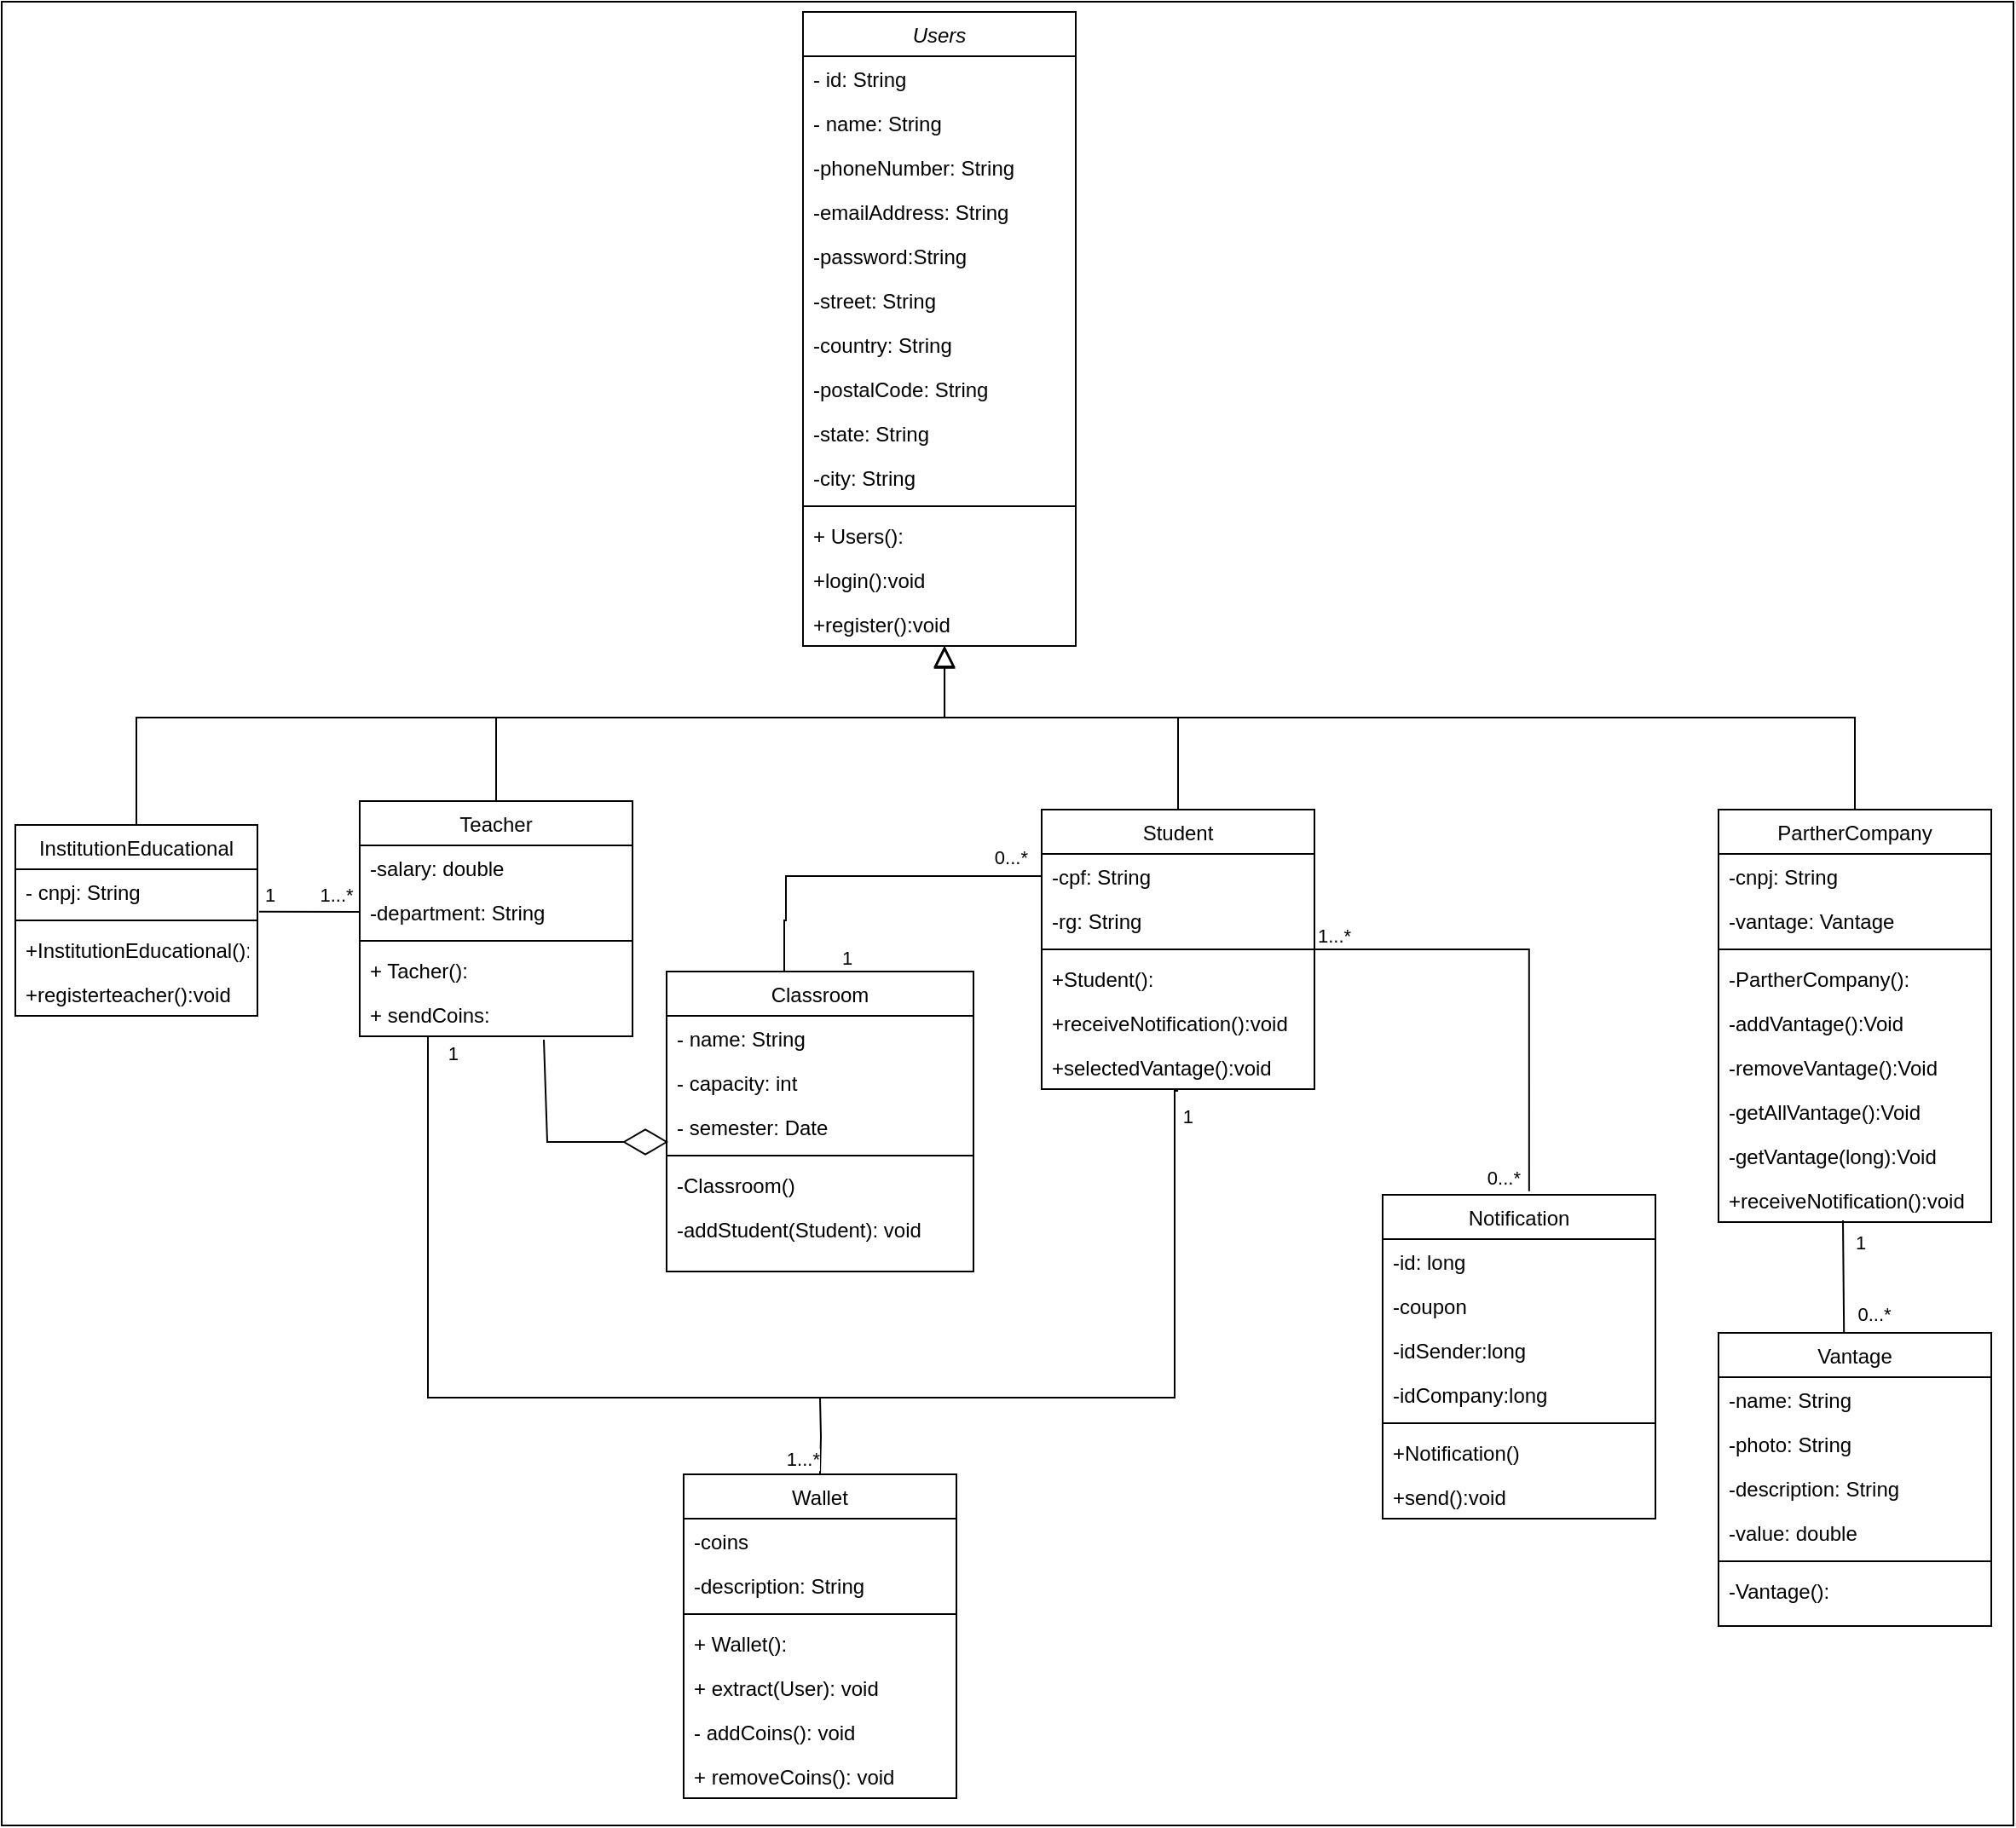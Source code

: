 <mxfile version="24.7.17">
  <diagram id="C5RBs43oDa-KdzZeNtuy" name="Page-1">
    <mxGraphModel dx="2257" dy="1128" grid="1" gridSize="10" guides="1" tooltips="1" connect="1" arrows="1" fold="1" page="1" pageScale="1" pageWidth="827" pageHeight="1169" math="0" shadow="0">
      <root>
        <mxCell id="WIyWlLk6GJQsqaUBKTNV-0" />
        <mxCell id="WIyWlLk6GJQsqaUBKTNV-1" parent="WIyWlLk6GJQsqaUBKTNV-0" />
        <mxCell id="LNQPvhRISsv5ylJsNbsg-55" value="" style="rounded=0;whiteSpace=wrap;html=1;" vertex="1" parent="WIyWlLk6GJQsqaUBKTNV-1">
          <mxGeometry width="1180" height="1070" as="geometry" />
        </mxCell>
        <mxCell id="zkfFHV4jXpPFQw0GAbJ--0" value="Users" style="swimlane;fontStyle=2;align=center;verticalAlign=top;childLayout=stackLayout;horizontal=1;startSize=26;horizontalStack=0;resizeParent=1;resizeLast=0;collapsible=1;marginBottom=0;rounded=0;shadow=0;strokeWidth=1;" parent="WIyWlLk6GJQsqaUBKTNV-1" vertex="1">
          <mxGeometry x="470" y="6" width="160" height="372" as="geometry">
            <mxRectangle x="230" y="140" width="160" height="26" as="alternateBounds" />
          </mxGeometry>
        </mxCell>
        <mxCell id="xPbT64rAtNJNv778j06v-25" value="- id: String" style="text;align=left;verticalAlign=top;spacingLeft=4;spacingRight=4;overflow=hidden;rotatable=0;points=[[0,0.5],[1,0.5]];portConstraint=eastwest;" parent="zkfFHV4jXpPFQw0GAbJ--0" vertex="1">
          <mxGeometry y="26" width="160" height="26" as="geometry" />
        </mxCell>
        <mxCell id="zkfFHV4jXpPFQw0GAbJ--1" value="- name: String" style="text;align=left;verticalAlign=top;spacingLeft=4;spacingRight=4;overflow=hidden;rotatable=0;points=[[0,0.5],[1,0.5]];portConstraint=eastwest;" parent="zkfFHV4jXpPFQw0GAbJ--0" vertex="1">
          <mxGeometry y="52" width="160" height="26" as="geometry" />
        </mxCell>
        <mxCell id="zkfFHV4jXpPFQw0GAbJ--2" value="-phoneNumber: String" style="text;align=left;verticalAlign=top;spacingLeft=4;spacingRight=4;overflow=hidden;rotatable=0;points=[[0,0.5],[1,0.5]];portConstraint=eastwest;rounded=0;shadow=0;html=0;" parent="zkfFHV4jXpPFQw0GAbJ--0" vertex="1">
          <mxGeometry y="78" width="160" height="26" as="geometry" />
        </mxCell>
        <mxCell id="zkfFHV4jXpPFQw0GAbJ--3" value="-emailAddress: String" style="text;align=left;verticalAlign=top;spacingLeft=4;spacingRight=4;overflow=hidden;rotatable=0;points=[[0,0.5],[1,0.5]];portConstraint=eastwest;rounded=0;shadow=0;html=0;" parent="zkfFHV4jXpPFQw0GAbJ--0" vertex="1">
          <mxGeometry y="104" width="160" height="26" as="geometry" />
        </mxCell>
        <mxCell id="xPbT64rAtNJNv778j06v-39" value="-password:String" style="text;align=left;verticalAlign=top;spacingLeft=4;spacingRight=4;overflow=hidden;rotatable=0;points=[[0,0.5],[1,0.5]];portConstraint=eastwest;rounded=0;shadow=0;html=0;" parent="zkfFHV4jXpPFQw0GAbJ--0" vertex="1">
          <mxGeometry y="130" width="160" height="26" as="geometry" />
        </mxCell>
        <mxCell id="LNQPvhRISsv5ylJsNbsg-8" value="-street: String" style="text;align=left;verticalAlign=top;spacingLeft=4;spacingRight=4;overflow=hidden;rotatable=0;points=[[0,0.5],[1,0.5]];portConstraint=eastwest;" vertex="1" parent="zkfFHV4jXpPFQw0GAbJ--0">
          <mxGeometry y="156" width="160" height="26" as="geometry" />
        </mxCell>
        <mxCell id="LNQPvhRISsv5ylJsNbsg-12" value="-country: String" style="text;align=left;verticalAlign=top;spacingLeft=4;spacingRight=4;overflow=hidden;rotatable=0;points=[[0,0.5],[1,0.5]];portConstraint=eastwest;rounded=0;shadow=0;html=0;" vertex="1" parent="zkfFHV4jXpPFQw0GAbJ--0">
          <mxGeometry y="182" width="160" height="26" as="geometry" />
        </mxCell>
        <mxCell id="LNQPvhRISsv5ylJsNbsg-11" value="-postalCode: String" style="text;align=left;verticalAlign=top;spacingLeft=4;spacingRight=4;overflow=hidden;rotatable=0;points=[[0,0.5],[1,0.5]];portConstraint=eastwest;rounded=0;shadow=0;html=0;" vertex="1" parent="zkfFHV4jXpPFQw0GAbJ--0">
          <mxGeometry y="208" width="160" height="26" as="geometry" />
        </mxCell>
        <mxCell id="LNQPvhRISsv5ylJsNbsg-10" value="-state: String" style="text;align=left;verticalAlign=top;spacingLeft=4;spacingRight=4;overflow=hidden;rotatable=0;points=[[0,0.5],[1,0.5]];portConstraint=eastwest;rounded=0;shadow=0;html=0;" vertex="1" parent="zkfFHV4jXpPFQw0GAbJ--0">
          <mxGeometry y="234" width="160" height="26" as="geometry" />
        </mxCell>
        <mxCell id="LNQPvhRISsv5ylJsNbsg-9" value="-city: String" style="text;align=left;verticalAlign=top;spacingLeft=4;spacingRight=4;overflow=hidden;rotatable=0;points=[[0,0.5],[1,0.5]];portConstraint=eastwest;rounded=0;shadow=0;html=0;" vertex="1" parent="zkfFHV4jXpPFQw0GAbJ--0">
          <mxGeometry y="260" width="160" height="26" as="geometry" />
        </mxCell>
        <mxCell id="zkfFHV4jXpPFQw0GAbJ--4" value="" style="line;html=1;strokeWidth=1;align=left;verticalAlign=middle;spacingTop=-1;spacingLeft=3;spacingRight=3;rotatable=0;labelPosition=right;points=[];portConstraint=eastwest;" parent="zkfFHV4jXpPFQw0GAbJ--0" vertex="1">
          <mxGeometry y="286" width="160" height="8" as="geometry" />
        </mxCell>
        <mxCell id="zkfFHV4jXpPFQw0GAbJ--5" value="+ Users():" style="text;align=left;verticalAlign=top;spacingLeft=4;spacingRight=4;overflow=hidden;rotatable=0;points=[[0,0.5],[1,0.5]];portConstraint=eastwest;" parent="zkfFHV4jXpPFQw0GAbJ--0" vertex="1">
          <mxGeometry y="294" width="160" height="26" as="geometry" />
        </mxCell>
        <mxCell id="LNQPvhRISsv5ylJsNbsg-54" value="+login():void" style="text;align=left;verticalAlign=top;spacingLeft=4;spacingRight=4;overflow=hidden;rotatable=0;points=[[0,0.5],[1,0.5]];portConstraint=eastwest;" vertex="1" parent="zkfFHV4jXpPFQw0GAbJ--0">
          <mxGeometry y="320" width="160" height="26" as="geometry" />
        </mxCell>
        <mxCell id="LNQPvhRISsv5ylJsNbsg-6" value="+register():void" style="text;align=left;verticalAlign=top;spacingLeft=4;spacingRight=4;overflow=hidden;rotatable=0;points=[[0,0.5],[1,0.5]];portConstraint=eastwest;" vertex="1" parent="zkfFHV4jXpPFQw0GAbJ--0">
          <mxGeometry y="346" width="160" height="26" as="geometry" />
        </mxCell>
        <mxCell id="zkfFHV4jXpPFQw0GAbJ--6" value="Student" style="swimlane;fontStyle=0;align=center;verticalAlign=top;childLayout=stackLayout;horizontal=1;startSize=26;horizontalStack=0;resizeParent=1;resizeLast=0;collapsible=1;marginBottom=0;rounded=0;shadow=0;strokeWidth=1;" parent="WIyWlLk6GJQsqaUBKTNV-1" vertex="1">
          <mxGeometry x="610" y="474" width="160" height="164" as="geometry">
            <mxRectangle x="130" y="380" width="160" height="26" as="alternateBounds" />
          </mxGeometry>
        </mxCell>
        <mxCell id="xPbT64rAtNJNv778j06v-2" value="-cpf: String" style="text;align=left;verticalAlign=top;spacingLeft=4;spacingRight=4;overflow=hidden;rotatable=0;points=[[0,0.5],[1,0.5]];portConstraint=eastwest;rounded=0;shadow=0;html=0;" parent="zkfFHV4jXpPFQw0GAbJ--6" vertex="1">
          <mxGeometry y="26" width="160" height="26" as="geometry" />
        </mxCell>
        <mxCell id="zkfFHV4jXpPFQw0GAbJ--8" value="-rg: String" style="text;align=left;verticalAlign=top;spacingLeft=4;spacingRight=4;overflow=hidden;rotatable=0;points=[[0,0.5],[1,0.5]];portConstraint=eastwest;rounded=0;shadow=0;html=0;" parent="zkfFHV4jXpPFQw0GAbJ--6" vertex="1">
          <mxGeometry y="52" width="160" height="26" as="geometry" />
        </mxCell>
        <mxCell id="zkfFHV4jXpPFQw0GAbJ--9" value="" style="line;html=1;strokeWidth=1;align=left;verticalAlign=middle;spacingTop=-1;spacingLeft=3;spacingRight=3;rotatable=0;labelPosition=right;points=[];portConstraint=eastwest;" parent="zkfFHV4jXpPFQw0GAbJ--6" vertex="1">
          <mxGeometry y="78" width="160" height="8" as="geometry" />
        </mxCell>
        <mxCell id="zkfFHV4jXpPFQw0GAbJ--11" value="+Student():" style="text;align=left;verticalAlign=top;spacingLeft=4;spacingRight=4;overflow=hidden;rotatable=0;points=[[0,0.5],[1,0.5]];portConstraint=eastwest;" parent="zkfFHV4jXpPFQw0GAbJ--6" vertex="1">
          <mxGeometry y="86" width="160" height="26" as="geometry" />
        </mxCell>
        <mxCell id="LNQPvhRISsv5ylJsNbsg-36" value="+receiveNotification():void" style="text;align=left;verticalAlign=top;spacingLeft=4;spacingRight=4;overflow=hidden;rotatable=0;points=[[0,0.5],[1,0.5]];portConstraint=eastwest;" vertex="1" parent="zkfFHV4jXpPFQw0GAbJ--6">
          <mxGeometry y="112" width="160" height="26" as="geometry" />
        </mxCell>
        <mxCell id="LNQPvhRISsv5ylJsNbsg-51" value="+selectedVantage():void" style="text;align=left;verticalAlign=top;spacingLeft=4;spacingRight=4;overflow=hidden;rotatable=0;points=[[0,0.5],[1,0.5]];portConstraint=eastwest;" vertex="1" parent="zkfFHV4jXpPFQw0GAbJ--6">
          <mxGeometry y="138" width="160" height="26" as="geometry" />
        </mxCell>
        <mxCell id="zkfFHV4jXpPFQw0GAbJ--12" value="" style="endArrow=block;endSize=10;endFill=0;shadow=0;strokeWidth=1;rounded=0;curved=0;edgeStyle=elbowEdgeStyle;elbow=vertical;exitX=0.5;exitY=0;exitDx=0;exitDy=0;entryX=0.519;entryY=1.029;entryDx=0;entryDy=0;entryPerimeter=0;" parent="WIyWlLk6GJQsqaUBKTNV-1" source="zkfFHV4jXpPFQw0GAbJ--6" edge="1" target="LNQPvhRISsv5ylJsNbsg-6">
          <mxGeometry width="160" relative="1" as="geometry">
            <mxPoint x="690" y="469" as="sourcePoint" />
            <mxPoint x="550" y="380" as="targetPoint" />
            <Array as="points">
              <mxPoint x="510" y="420" />
            </Array>
          </mxGeometry>
        </mxCell>
        <mxCell id="zkfFHV4jXpPFQw0GAbJ--13" value="Teacher" style="swimlane;fontStyle=0;align=center;verticalAlign=top;childLayout=stackLayout;horizontal=1;startSize=26;horizontalStack=0;resizeParent=1;resizeLast=0;collapsible=1;marginBottom=0;rounded=0;shadow=0;strokeWidth=1;" parent="WIyWlLk6GJQsqaUBKTNV-1" vertex="1">
          <mxGeometry x="210" y="469" width="160" height="138" as="geometry">
            <mxRectangle x="340" y="380" width="170" height="26" as="alternateBounds" />
          </mxGeometry>
        </mxCell>
        <mxCell id="zkfFHV4jXpPFQw0GAbJ--14" value="-salary: double" style="text;align=left;verticalAlign=top;spacingLeft=4;spacingRight=4;overflow=hidden;rotatable=0;points=[[0,0.5],[1,0.5]];portConstraint=eastwest;" parent="zkfFHV4jXpPFQw0GAbJ--13" vertex="1">
          <mxGeometry y="26" width="160" height="26" as="geometry" />
        </mxCell>
        <mxCell id="LNQPvhRISsv5ylJsNbsg-0" value="-department: String" style="text;align=left;verticalAlign=top;spacingLeft=4;spacingRight=4;overflow=hidden;rotatable=0;points=[[0,0.5],[1,0.5]];portConstraint=eastwest;" vertex="1" parent="zkfFHV4jXpPFQw0GAbJ--13">
          <mxGeometry y="52" width="160" height="26" as="geometry" />
        </mxCell>
        <mxCell id="zkfFHV4jXpPFQw0GAbJ--15" value="" style="line;html=1;strokeWidth=1;align=left;verticalAlign=middle;spacingTop=-1;spacingLeft=3;spacingRight=3;rotatable=0;labelPosition=right;points=[];portConstraint=eastwest;" parent="zkfFHV4jXpPFQw0GAbJ--13" vertex="1">
          <mxGeometry y="78" width="160" height="8" as="geometry" />
        </mxCell>
        <mxCell id="xPbT64rAtNJNv778j06v-26" value="+ Tacher(): &#xa;" style="text;align=left;verticalAlign=top;spacingLeft=4;spacingRight=4;overflow=hidden;rotatable=0;points=[[0,0.5],[1,0.5]];portConstraint=eastwest;" parent="zkfFHV4jXpPFQw0GAbJ--13" vertex="1">
          <mxGeometry y="86" width="160" height="26" as="geometry" />
        </mxCell>
        <mxCell id="xPbT64rAtNJNv778j06v-29" value="+ sendCoins: &#xa;" style="text;align=left;verticalAlign=top;spacingLeft=4;spacingRight=4;overflow=hidden;rotatable=0;points=[[0,0.5],[1,0.5]];portConstraint=eastwest;" parent="zkfFHV4jXpPFQw0GAbJ--13" vertex="1">
          <mxGeometry y="112" width="160" height="26" as="geometry" />
        </mxCell>
        <mxCell id="xPbT64rAtNJNv778j06v-3" value="InstitutionEducational" style="swimlane;fontStyle=0;align=center;verticalAlign=top;childLayout=stackLayout;horizontal=1;startSize=26;horizontalStack=0;resizeParent=1;resizeLast=0;collapsible=1;marginBottom=0;rounded=0;shadow=0;strokeWidth=1;" parent="WIyWlLk6GJQsqaUBKTNV-1" vertex="1">
          <mxGeometry x="8" y="483" width="142" height="112" as="geometry">
            <mxRectangle x="340" y="380" width="170" height="26" as="alternateBounds" />
          </mxGeometry>
        </mxCell>
        <mxCell id="xPbT64rAtNJNv778j06v-4" value="- cnpj: String" style="text;align=left;verticalAlign=top;spacingLeft=4;spacingRight=4;overflow=hidden;rotatable=0;points=[[0,0.5],[1,0.5]];portConstraint=eastwest;" parent="xPbT64rAtNJNv778j06v-3" vertex="1">
          <mxGeometry y="26" width="142" height="26" as="geometry" />
        </mxCell>
        <mxCell id="xPbT64rAtNJNv778j06v-5" value="" style="line;html=1;strokeWidth=1;align=left;verticalAlign=middle;spacingTop=-1;spacingLeft=3;spacingRight=3;rotatable=0;labelPosition=right;points=[];portConstraint=eastwest;" parent="xPbT64rAtNJNv778j06v-3" vertex="1">
          <mxGeometry y="52" width="142" height="8" as="geometry" />
        </mxCell>
        <mxCell id="LNQPvhRISsv5ylJsNbsg-4" value="+InstitutionEducational():" style="text;align=left;verticalAlign=top;spacingLeft=4;spacingRight=4;overflow=hidden;rotatable=0;points=[[0,0.5],[1,0.5]];portConstraint=eastwest;" vertex="1" parent="xPbT64rAtNJNv778j06v-3">
          <mxGeometry y="60" width="142" height="26" as="geometry" />
        </mxCell>
        <mxCell id="LNQPvhRISsv5ylJsNbsg-5" value="+registerteacher():void" style="text;align=left;verticalAlign=top;spacingLeft=4;spacingRight=4;overflow=hidden;rotatable=0;points=[[0,0.5],[1,0.5]];portConstraint=eastwest;" vertex="1" parent="xPbT64rAtNJNv778j06v-3">
          <mxGeometry y="86" width="142" height="26" as="geometry" />
        </mxCell>
        <mxCell id="xPbT64rAtNJNv778j06v-16" value="Classroom" style="swimlane;fontStyle=0;align=center;verticalAlign=top;childLayout=stackLayout;horizontal=1;startSize=26;horizontalStack=0;resizeParent=1;resizeLast=0;collapsible=1;marginBottom=0;rounded=0;shadow=0;strokeWidth=1;" parent="WIyWlLk6GJQsqaUBKTNV-1" vertex="1">
          <mxGeometry x="390" y="569" width="180" height="176" as="geometry">
            <mxRectangle x="340" y="380" width="170" height="26" as="alternateBounds" />
          </mxGeometry>
        </mxCell>
        <mxCell id="xPbT64rAtNJNv778j06v-17" value="- name: String&#xa;" style="text;align=left;verticalAlign=top;spacingLeft=4;spacingRight=4;overflow=hidden;rotatable=0;points=[[0,0.5],[1,0.5]];portConstraint=eastwest;" parent="xPbT64rAtNJNv778j06v-16" vertex="1">
          <mxGeometry y="26" width="180" height="26" as="geometry" />
        </mxCell>
        <mxCell id="xPbT64rAtNJNv778j06v-24" value="- capacity: int&#xa;" style="text;align=left;verticalAlign=top;spacingLeft=4;spacingRight=4;overflow=hidden;rotatable=0;points=[[0,0.5],[1,0.5]];portConstraint=eastwest;" parent="xPbT64rAtNJNv778j06v-16" vertex="1">
          <mxGeometry y="52" width="180" height="26" as="geometry" />
        </mxCell>
        <mxCell id="xPbT64rAtNJNv778j06v-48" value="- semester: Date" style="text;align=left;verticalAlign=top;spacingLeft=4;spacingRight=4;overflow=hidden;rotatable=0;points=[[0,0.5],[1,0.5]];portConstraint=eastwest;" parent="xPbT64rAtNJNv778j06v-16" vertex="1">
          <mxGeometry y="78" width="180" height="26" as="geometry" />
        </mxCell>
        <mxCell id="xPbT64rAtNJNv778j06v-18" value="" style="line;html=1;strokeWidth=1;align=left;verticalAlign=middle;spacingTop=-1;spacingLeft=3;spacingRight=3;rotatable=0;labelPosition=right;points=[];portConstraint=eastwest;" parent="xPbT64rAtNJNv778j06v-16" vertex="1">
          <mxGeometry y="104" width="180" height="8" as="geometry" />
        </mxCell>
        <mxCell id="xPbT64rAtNJNv778j06v-50" value="-Classroom()" style="text;align=left;verticalAlign=top;spacingLeft=4;spacingRight=4;overflow=hidden;rotatable=0;points=[[0,0.5],[1,0.5]];portConstraint=eastwest;" parent="xPbT64rAtNJNv778j06v-16" vertex="1">
          <mxGeometry y="112" width="180" height="26" as="geometry" />
        </mxCell>
        <mxCell id="xPbT64rAtNJNv778j06v-51" value="-addStudent(Student): void" style="text;align=left;verticalAlign=top;spacingLeft=4;spacingRight=4;overflow=hidden;rotatable=0;points=[[0,0.5],[1,0.5]];portConstraint=eastwest;" parent="xPbT64rAtNJNv778j06v-16" vertex="1">
          <mxGeometry y="138" width="180" height="32" as="geometry" />
        </mxCell>
        <mxCell id="xPbT64rAtNJNv778j06v-19" value="" style="endArrow=none;html=1;edgeStyle=orthogonalEdgeStyle;rounded=0;exitX=0.5;exitY=0;exitDx=0;exitDy=0;entryX=0;entryY=0.5;entryDx=0;entryDy=0;" parent="WIyWlLk6GJQsqaUBKTNV-1" source="xPbT64rAtNJNv778j06v-16" target="xPbT64rAtNJNv778j06v-2" edge="1">
          <mxGeometry relative="1" as="geometry">
            <mxPoint x="308" y="715" as="sourcePoint" />
            <mxPoint x="468" y="715" as="targetPoint" />
            <Array as="points">
              <mxPoint x="459" y="569" />
              <mxPoint x="459" y="539" />
              <mxPoint x="460" y="539" />
              <mxPoint x="460" y="513" />
            </Array>
          </mxGeometry>
        </mxCell>
        <mxCell id="xPbT64rAtNJNv778j06v-20" value="1" style="edgeLabel;resizable=0;html=1;align=left;verticalAlign=bottom;" parent="xPbT64rAtNJNv778j06v-19" connectable="0" vertex="1">
          <mxGeometry x="-1" relative="1" as="geometry">
            <mxPoint x="11" as="offset" />
          </mxGeometry>
        </mxCell>
        <mxCell id="xPbT64rAtNJNv778j06v-21" value="0...*" style="edgeLabel;resizable=0;html=1;align=right;verticalAlign=bottom;" parent="xPbT64rAtNJNv778j06v-19" connectable="0" vertex="1">
          <mxGeometry x="1" relative="1" as="geometry">
            <mxPoint x="-8" y="-3" as="offset" />
          </mxGeometry>
        </mxCell>
        <mxCell id="xPbT64rAtNJNv778j06v-22" value="" style="endArrow=diamondThin;endFill=0;endSize=24;html=1;rounded=0;" parent="WIyWlLk6GJQsqaUBKTNV-1" edge="1">
          <mxGeometry width="160" relative="1" as="geometry">
            <mxPoint x="318" y="609" as="sourcePoint" />
            <mxPoint x="391" y="669" as="targetPoint" />
            <Array as="points">
              <mxPoint x="320" y="669" />
            </Array>
          </mxGeometry>
        </mxCell>
        <mxCell id="xPbT64rAtNJNv778j06v-31" value="Wallet" style="swimlane;fontStyle=0;align=center;verticalAlign=top;childLayout=stackLayout;horizontal=1;startSize=26;horizontalStack=0;resizeParent=1;resizeLast=0;collapsible=1;marginBottom=0;rounded=0;shadow=0;strokeWidth=1;" parent="WIyWlLk6GJQsqaUBKTNV-1" vertex="1">
          <mxGeometry x="400" y="864" width="160" height="190" as="geometry">
            <mxRectangle x="340" y="380" width="170" height="26" as="alternateBounds" />
          </mxGeometry>
        </mxCell>
        <mxCell id="xPbT64rAtNJNv778j06v-32" value="-coins" style="text;align=left;verticalAlign=top;spacingLeft=4;spacingRight=4;overflow=hidden;rotatable=0;points=[[0,0.5],[1,0.5]];portConstraint=eastwest;" parent="xPbT64rAtNJNv778j06v-31" vertex="1">
          <mxGeometry y="26" width="160" height="26" as="geometry" />
        </mxCell>
        <mxCell id="xPbT64rAtNJNv778j06v-38" value="-description: String" style="text;align=left;verticalAlign=top;spacingLeft=4;spacingRight=4;overflow=hidden;rotatable=0;points=[[0,0.5],[1,0.5]];portConstraint=eastwest;" parent="xPbT64rAtNJNv778j06v-31" vertex="1">
          <mxGeometry y="52" width="160" height="26" as="geometry" />
        </mxCell>
        <mxCell id="xPbT64rAtNJNv778j06v-33" value="" style="line;html=1;strokeWidth=1;align=left;verticalAlign=middle;spacingTop=-1;spacingLeft=3;spacingRight=3;rotatable=0;labelPosition=right;points=[];portConstraint=eastwest;" parent="xPbT64rAtNJNv778j06v-31" vertex="1">
          <mxGeometry y="78" width="160" height="8" as="geometry" />
        </mxCell>
        <mxCell id="xPbT64rAtNJNv778j06v-34" value="+ Wallet(): &#xa;" style="text;align=left;verticalAlign=top;spacingLeft=4;spacingRight=4;overflow=hidden;rotatable=0;points=[[0,0.5],[1,0.5]];portConstraint=eastwest;" parent="xPbT64rAtNJNv778j06v-31" vertex="1">
          <mxGeometry y="86" width="160" height="26" as="geometry" />
        </mxCell>
        <mxCell id="xPbT64rAtNJNv778j06v-35" value="+ extract(User): void&#xa;" style="text;align=left;verticalAlign=top;spacingLeft=4;spacingRight=4;overflow=hidden;rotatable=0;points=[[0,0.5],[1,0.5]];portConstraint=eastwest;" parent="xPbT64rAtNJNv778j06v-31" vertex="1">
          <mxGeometry y="112" width="160" height="26" as="geometry" />
        </mxCell>
        <mxCell id="xPbT64rAtNJNv778j06v-47" value="- addCoins(): void&#xa;" style="text;align=left;verticalAlign=top;spacingLeft=4;spacingRight=4;overflow=hidden;rotatable=0;points=[[0,0.5],[1,0.5]];portConstraint=eastwest;" parent="xPbT64rAtNJNv778j06v-31" vertex="1">
          <mxGeometry y="138" width="160" height="26" as="geometry" />
        </mxCell>
        <mxCell id="xPbT64rAtNJNv778j06v-49" value="+ removeCoins(): void&#xa;" style="text;align=left;verticalAlign=top;spacingLeft=4;spacingRight=4;overflow=hidden;rotatable=0;points=[[0,0.5],[1,0.5]];portConstraint=eastwest;" parent="xPbT64rAtNJNv778j06v-31" vertex="1">
          <mxGeometry y="164" width="160" height="26" as="geometry" />
        </mxCell>
        <mxCell id="xPbT64rAtNJNv778j06v-40" value="" style="endArrow=none;html=1;edgeStyle=orthogonalEdgeStyle;rounded=0;exitX=0.25;exitY=1;exitDx=0;exitDy=0;" parent="WIyWlLk6GJQsqaUBKTNV-1" source="zkfFHV4jXpPFQw0GAbJ--13" edge="1">
          <mxGeometry relative="1" as="geometry">
            <mxPoint x="378" y="799" as="sourcePoint" />
            <mxPoint x="690" y="639" as="targetPoint" />
            <Array as="points">
              <mxPoint x="250" y="819" />
              <mxPoint x="688" y="819" />
            </Array>
          </mxGeometry>
        </mxCell>
        <mxCell id="xPbT64rAtNJNv778j06v-42" value="1" style="edgeLabel;resizable=0;html=1;align=right;verticalAlign=bottom;" parent="xPbT64rAtNJNv778j06v-40" connectable="0" vertex="1">
          <mxGeometry x="1" relative="1" as="geometry">
            <mxPoint x="9" y="23" as="offset" />
          </mxGeometry>
        </mxCell>
        <mxCell id="xPbT64rAtNJNv778j06v-43" value="" style="endArrow=none;html=1;edgeStyle=orthogonalEdgeStyle;rounded=0;entryX=0.5;entryY=0;entryDx=0;entryDy=0;" parent="WIyWlLk6GJQsqaUBKTNV-1" target="xPbT64rAtNJNv778j06v-31" edge="1">
          <mxGeometry relative="1" as="geometry">
            <mxPoint x="480" y="819" as="sourcePoint" />
            <mxPoint x="318" y="699" as="targetPoint" />
          </mxGeometry>
        </mxCell>
        <mxCell id="xPbT64rAtNJNv778j06v-45" value="1...*" style="edgeLabel;resizable=0;html=1;align=right;verticalAlign=bottom;" parent="xPbT64rAtNJNv778j06v-43" connectable="0" vertex="1">
          <mxGeometry x="1" relative="1" as="geometry" />
        </mxCell>
        <mxCell id="xPbT64rAtNJNv778j06v-46" value="1" style="edgeLabel;resizable=0;html=1;align=right;verticalAlign=bottom;" parent="WIyWlLk6GJQsqaUBKTNV-1" connectable="0" vertex="1">
          <mxGeometry x="657.0" y="641.0" as="geometry">
            <mxPoint x="-389" y="-16" as="offset" />
          </mxGeometry>
        </mxCell>
        <mxCell id="xPbT64rAtNJNv778j06v-52" value="PartherCompany" style="swimlane;fontStyle=0;align=center;verticalAlign=top;childLayout=stackLayout;horizontal=1;startSize=26;horizontalStack=0;resizeParent=1;resizeLast=0;collapsible=1;marginBottom=0;rounded=0;shadow=0;strokeWidth=1;" parent="WIyWlLk6GJQsqaUBKTNV-1" vertex="1">
          <mxGeometry x="1007" y="474" width="160" height="242" as="geometry">
            <mxRectangle x="130" y="380" width="160" height="26" as="alternateBounds" />
          </mxGeometry>
        </mxCell>
        <mxCell id="xPbT64rAtNJNv778j06v-54" value="-cnpj: String" style="text;align=left;verticalAlign=top;spacingLeft=4;spacingRight=4;overflow=hidden;rotatable=0;points=[[0,0.5],[1,0.5]];portConstraint=eastwest;rounded=0;shadow=0;html=0;" parent="xPbT64rAtNJNv778j06v-52" vertex="1">
          <mxGeometry y="26" width="160" height="26" as="geometry" />
        </mxCell>
        <mxCell id="LNQPvhRISsv5ylJsNbsg-35" value="-vantage: Vantage" style="text;align=left;verticalAlign=top;spacingLeft=4;spacingRight=4;overflow=hidden;rotatable=0;points=[[0,0.5],[1,0.5]];portConstraint=eastwest;rounded=0;shadow=0;html=0;" vertex="1" parent="xPbT64rAtNJNv778j06v-52">
          <mxGeometry y="52" width="160" height="26" as="geometry" />
        </mxCell>
        <mxCell id="xPbT64rAtNJNv778j06v-56" value="" style="line;html=1;strokeWidth=1;align=left;verticalAlign=middle;spacingTop=-1;spacingLeft=3;spacingRight=3;rotatable=0;labelPosition=right;points=[];portConstraint=eastwest;" parent="xPbT64rAtNJNv778j06v-52" vertex="1">
          <mxGeometry y="78" width="160" height="8" as="geometry" />
        </mxCell>
        <mxCell id="xPbT64rAtNJNv778j06v-58" value="-PartherCompany():" style="text;align=left;verticalAlign=top;spacingLeft=4;spacingRight=4;overflow=hidden;rotatable=0;points=[[0,0.5],[1,0.5]];portConstraint=eastwest;" parent="xPbT64rAtNJNv778j06v-52" vertex="1">
          <mxGeometry y="86" width="160" height="26" as="geometry" />
        </mxCell>
        <mxCell id="LNQPvhRISsv5ylJsNbsg-13" value="-addVantage():Void" style="text;align=left;verticalAlign=top;spacingLeft=4;spacingRight=4;overflow=hidden;rotatable=0;points=[[0,0.5],[1,0.5]];portConstraint=eastwest;rounded=0;shadow=0;html=0;" vertex="1" parent="xPbT64rAtNJNv778j06v-52">
          <mxGeometry y="112" width="160" height="26" as="geometry" />
        </mxCell>
        <mxCell id="LNQPvhRISsv5ylJsNbsg-31" value="-removeVantage():Void" style="text;align=left;verticalAlign=top;spacingLeft=4;spacingRight=4;overflow=hidden;rotatable=0;points=[[0,0.5],[1,0.5]];portConstraint=eastwest;rounded=0;shadow=0;html=0;" vertex="1" parent="xPbT64rAtNJNv778j06v-52">
          <mxGeometry y="138" width="160" height="26" as="geometry" />
        </mxCell>
        <mxCell id="LNQPvhRISsv5ylJsNbsg-32" value="-getAllVantage():Void" style="text;align=left;verticalAlign=top;spacingLeft=4;spacingRight=4;overflow=hidden;rotatable=0;points=[[0,0.5],[1,0.5]];portConstraint=eastwest;rounded=0;shadow=0;html=0;" vertex="1" parent="xPbT64rAtNJNv778j06v-52">
          <mxGeometry y="164" width="160" height="26" as="geometry" />
        </mxCell>
        <mxCell id="LNQPvhRISsv5ylJsNbsg-34" value="-getVantage(long):Void" style="text;align=left;verticalAlign=top;spacingLeft=4;spacingRight=4;overflow=hidden;rotatable=0;points=[[0,0.5],[1,0.5]];portConstraint=eastwest;rounded=0;shadow=0;html=0;" vertex="1" parent="xPbT64rAtNJNv778j06v-52">
          <mxGeometry y="190" width="160" height="26" as="geometry" />
        </mxCell>
        <mxCell id="LNQPvhRISsv5ylJsNbsg-37" value="+receiveNotification():void" style="text;align=left;verticalAlign=top;spacingLeft=4;spacingRight=4;overflow=hidden;rotatable=0;points=[[0,0.5],[1,0.5]];portConstraint=eastwest;" vertex="1" parent="xPbT64rAtNJNv778j06v-52">
          <mxGeometry y="216" width="160" height="26" as="geometry" />
        </mxCell>
        <mxCell id="LNQPvhRISsv5ylJsNbsg-1" value="" style="endArrow=none;html=1;rounded=0;entryX=0;entryY=0.5;entryDx=0;entryDy=0;exitX=1.007;exitY=0.959;exitDx=0;exitDy=0;exitPerimeter=0;" edge="1" parent="WIyWlLk6GJQsqaUBKTNV-1" source="xPbT64rAtNJNv778j06v-4" target="LNQPvhRISsv5ylJsNbsg-0">
          <mxGeometry width="50" height="50" relative="1" as="geometry">
            <mxPoint x="100" y="649" as="sourcePoint" />
            <mxPoint x="150" y="599" as="targetPoint" />
          </mxGeometry>
        </mxCell>
        <mxCell id="LNQPvhRISsv5ylJsNbsg-2" value="1" style="edgeLabel;html=1;align=center;verticalAlign=middle;resizable=0;points=[];" vertex="1" connectable="0" parent="LNQPvhRISsv5ylJsNbsg-1">
          <mxGeometry x="-0.812" relative="1" as="geometry">
            <mxPoint y="-10" as="offset" />
          </mxGeometry>
        </mxCell>
        <mxCell id="LNQPvhRISsv5ylJsNbsg-3" value="1...*" style="edgeLabel;html=1;align=center;verticalAlign=middle;resizable=0;points=[];" vertex="1" connectable="0" parent="LNQPvhRISsv5ylJsNbsg-1">
          <mxGeometry x="0.621" relative="1" as="geometry">
            <mxPoint x="-3" y="-10" as="offset" />
          </mxGeometry>
        </mxCell>
        <mxCell id="LNQPvhRISsv5ylJsNbsg-14" value="Vantage" style="swimlane;fontStyle=0;align=center;verticalAlign=top;childLayout=stackLayout;horizontal=1;startSize=26;horizontalStack=0;resizeParent=1;resizeLast=0;collapsible=1;marginBottom=0;rounded=0;shadow=0;strokeWidth=1;" vertex="1" parent="WIyWlLk6GJQsqaUBKTNV-1">
          <mxGeometry x="1007" y="781" width="160" height="172" as="geometry">
            <mxRectangle x="130" y="380" width="160" height="26" as="alternateBounds" />
          </mxGeometry>
        </mxCell>
        <mxCell id="LNQPvhRISsv5ylJsNbsg-15" value="-name: String" style="text;align=left;verticalAlign=top;spacingLeft=4;spacingRight=4;overflow=hidden;rotatable=0;points=[[0,0.5],[1,0.5]];portConstraint=eastwest;rounded=0;shadow=0;html=0;" vertex="1" parent="LNQPvhRISsv5ylJsNbsg-14">
          <mxGeometry y="26" width="160" height="26" as="geometry" />
        </mxCell>
        <mxCell id="LNQPvhRISsv5ylJsNbsg-24" value="-photo: String " style="text;align=left;verticalAlign=top;spacingLeft=4;spacingRight=4;overflow=hidden;rotatable=0;points=[[0,0.5],[1,0.5]];portConstraint=eastwest;rounded=0;shadow=0;html=0;" vertex="1" parent="LNQPvhRISsv5ylJsNbsg-14">
          <mxGeometry y="52" width="160" height="26" as="geometry" />
        </mxCell>
        <mxCell id="LNQPvhRISsv5ylJsNbsg-25" value="-description: String " style="text;align=left;verticalAlign=top;spacingLeft=4;spacingRight=4;overflow=hidden;rotatable=0;points=[[0,0.5],[1,0.5]];portConstraint=eastwest;rounded=0;shadow=0;html=0;" vertex="1" parent="LNQPvhRISsv5ylJsNbsg-14">
          <mxGeometry y="78" width="160" height="26" as="geometry" />
        </mxCell>
        <mxCell id="LNQPvhRISsv5ylJsNbsg-26" value="-value: double" style="text;align=left;verticalAlign=top;spacingLeft=4;spacingRight=4;overflow=hidden;rotatable=0;points=[[0,0.5],[1,0.5]];portConstraint=eastwest;rounded=0;shadow=0;html=0;" vertex="1" parent="LNQPvhRISsv5ylJsNbsg-14">
          <mxGeometry y="104" width="160" height="26" as="geometry" />
        </mxCell>
        <mxCell id="LNQPvhRISsv5ylJsNbsg-16" value="" style="line;html=1;strokeWidth=1;align=left;verticalAlign=middle;spacingTop=-1;spacingLeft=3;spacingRight=3;rotatable=0;labelPosition=right;points=[];portConstraint=eastwest;" vertex="1" parent="LNQPvhRISsv5ylJsNbsg-14">
          <mxGeometry y="130" width="160" height="8" as="geometry" />
        </mxCell>
        <mxCell id="LNQPvhRISsv5ylJsNbsg-17" value="-Vantage():" style="text;align=left;verticalAlign=top;spacingLeft=4;spacingRight=4;overflow=hidden;rotatable=0;points=[[0,0.5],[1,0.5]];portConstraint=eastwest;" vertex="1" parent="LNQPvhRISsv5ylJsNbsg-14">
          <mxGeometry y="138" width="160" height="26" as="geometry" />
        </mxCell>
        <mxCell id="LNQPvhRISsv5ylJsNbsg-28" value="" style="endArrow=none;html=1;rounded=0;exitX=0.46;exitY=-0.003;exitDx=0;exitDy=0;exitPerimeter=0;" edge="1" parent="WIyWlLk6GJQsqaUBKTNV-1" source="LNQPvhRISsv5ylJsNbsg-14">
          <mxGeometry width="50" height="50" relative="1" as="geometry">
            <mxPoint x="1079.64" y="767.136" as="sourcePoint" />
            <mxPoint x="1080" y="715" as="targetPoint" />
          </mxGeometry>
        </mxCell>
        <mxCell id="LNQPvhRISsv5ylJsNbsg-29" value="1" style="edgeLabel;html=1;align=center;verticalAlign=middle;resizable=0;points=[];" vertex="1" connectable="0" parent="LNQPvhRISsv5ylJsNbsg-28">
          <mxGeometry x="0.626" y="1" relative="1" as="geometry">
            <mxPoint x="11" as="offset" />
          </mxGeometry>
        </mxCell>
        <mxCell id="LNQPvhRISsv5ylJsNbsg-30" value="0...*" style="edgeLabel;html=1;align=center;verticalAlign=middle;resizable=0;points=[];" vertex="1" connectable="0" parent="LNQPvhRISsv5ylJsNbsg-28">
          <mxGeometry x="-0.675" y="1" relative="1" as="geometry">
            <mxPoint x="18" as="offset" />
          </mxGeometry>
        </mxCell>
        <mxCell id="LNQPvhRISsv5ylJsNbsg-39" value="" style="endArrow=block;endSize=10;endFill=0;shadow=0;strokeWidth=1;rounded=0;curved=0;edgeStyle=elbowEdgeStyle;elbow=vertical;exitX=0.5;exitY=0;exitDx=0;exitDy=0;entryX=0.519;entryY=1.029;entryDx=0;entryDy=0;entryPerimeter=0;" edge="1" parent="WIyWlLk6GJQsqaUBKTNV-1" source="zkfFHV4jXpPFQw0GAbJ--13">
          <mxGeometry width="160" relative="1" as="geometry">
            <mxPoint x="690" y="474" as="sourcePoint" />
            <mxPoint x="553" y="378" as="targetPoint" />
            <Array as="points">
              <mxPoint x="510" y="420" />
            </Array>
          </mxGeometry>
        </mxCell>
        <mxCell id="LNQPvhRISsv5ylJsNbsg-40" value="" style="endArrow=block;endSize=10;endFill=0;shadow=0;strokeWidth=1;rounded=0;curved=0;edgeStyle=elbowEdgeStyle;elbow=vertical;exitX=0.5;exitY=0;exitDx=0;exitDy=0;entryX=0.519;entryY=1.029;entryDx=0;entryDy=0;entryPerimeter=0;" edge="1" parent="WIyWlLk6GJQsqaUBKTNV-1" source="xPbT64rAtNJNv778j06v-3">
          <mxGeometry width="160" relative="1" as="geometry">
            <mxPoint x="290" y="469" as="sourcePoint" />
            <mxPoint x="553" y="378" as="targetPoint" />
            <Array as="points">
              <mxPoint x="510" y="420" />
            </Array>
          </mxGeometry>
        </mxCell>
        <mxCell id="LNQPvhRISsv5ylJsNbsg-41" value="" style="endArrow=block;endSize=10;endFill=0;shadow=0;strokeWidth=1;rounded=0;curved=0;edgeStyle=elbowEdgeStyle;elbow=vertical;exitX=0.5;exitY=0;exitDx=0;exitDy=0;entryX=0.519;entryY=1.029;entryDx=0;entryDy=0;entryPerimeter=0;" edge="1" parent="WIyWlLk6GJQsqaUBKTNV-1" source="xPbT64rAtNJNv778j06v-52">
          <mxGeometry width="160" relative="1" as="geometry">
            <mxPoint x="690" y="474" as="sourcePoint" />
            <mxPoint x="553" y="378" as="targetPoint" />
            <Array as="points">
              <mxPoint x="510" y="420" />
            </Array>
          </mxGeometry>
        </mxCell>
        <mxCell id="LNQPvhRISsv5ylJsNbsg-42" value="Notification" style="swimlane;fontStyle=0;align=center;verticalAlign=top;childLayout=stackLayout;horizontal=1;startSize=26;horizontalStack=0;resizeParent=1;resizeLast=0;collapsible=1;marginBottom=0;rounded=0;shadow=0;strokeWidth=1;" vertex="1" parent="WIyWlLk6GJQsqaUBKTNV-1">
          <mxGeometry x="810" y="700" width="160" height="190" as="geometry">
            <mxRectangle x="130" y="380" width="160" height="26" as="alternateBounds" />
          </mxGeometry>
        </mxCell>
        <mxCell id="LNQPvhRISsv5ylJsNbsg-43" value="-id: long" style="text;align=left;verticalAlign=top;spacingLeft=4;spacingRight=4;overflow=hidden;rotatable=0;points=[[0,0.5],[1,0.5]];portConstraint=eastwest;rounded=0;shadow=0;html=0;" vertex="1" parent="LNQPvhRISsv5ylJsNbsg-42">
          <mxGeometry y="26" width="160" height="26" as="geometry" />
        </mxCell>
        <mxCell id="LNQPvhRISsv5ylJsNbsg-44" value="-coupon" style="text;align=left;verticalAlign=top;spacingLeft=4;spacingRight=4;overflow=hidden;rotatable=0;points=[[0,0.5],[1,0.5]];portConstraint=eastwest;rounded=0;shadow=0;html=0;" vertex="1" parent="LNQPvhRISsv5ylJsNbsg-42">
          <mxGeometry y="52" width="160" height="26" as="geometry" />
        </mxCell>
        <mxCell id="LNQPvhRISsv5ylJsNbsg-52" value="-idSender:long" style="text;align=left;verticalAlign=top;spacingLeft=4;spacingRight=4;overflow=hidden;rotatable=0;points=[[0,0.5],[1,0.5]];portConstraint=eastwest;rounded=0;shadow=0;html=0;" vertex="1" parent="LNQPvhRISsv5ylJsNbsg-42">
          <mxGeometry y="78" width="160" height="26" as="geometry" />
        </mxCell>
        <mxCell id="LNQPvhRISsv5ylJsNbsg-53" value="-idCompany:long" style="text;align=left;verticalAlign=top;spacingLeft=4;spacingRight=4;overflow=hidden;rotatable=0;points=[[0,0.5],[1,0.5]];portConstraint=eastwest;rounded=0;shadow=0;html=0;" vertex="1" parent="LNQPvhRISsv5ylJsNbsg-42">
          <mxGeometry y="104" width="160" height="26" as="geometry" />
        </mxCell>
        <mxCell id="LNQPvhRISsv5ylJsNbsg-45" value="" style="line;html=1;strokeWidth=1;align=left;verticalAlign=middle;spacingTop=-1;spacingLeft=3;spacingRight=3;rotatable=0;labelPosition=right;points=[];portConstraint=eastwest;" vertex="1" parent="LNQPvhRISsv5ylJsNbsg-42">
          <mxGeometry y="130" width="160" height="8" as="geometry" />
        </mxCell>
        <mxCell id="LNQPvhRISsv5ylJsNbsg-46" value="+Notification()" style="text;align=left;verticalAlign=top;spacingLeft=4;spacingRight=4;overflow=hidden;rotatable=0;points=[[0,0.5],[1,0.5]];portConstraint=eastwest;" vertex="1" parent="LNQPvhRISsv5ylJsNbsg-42">
          <mxGeometry y="138" width="160" height="26" as="geometry" />
        </mxCell>
        <mxCell id="LNQPvhRISsv5ylJsNbsg-47" value="+send():void" style="text;align=left;verticalAlign=top;spacingLeft=4;spacingRight=4;overflow=hidden;rotatable=0;points=[[0,0.5],[1,0.5]];portConstraint=eastwest;" vertex="1" parent="LNQPvhRISsv5ylJsNbsg-42">
          <mxGeometry y="164" width="160" height="26" as="geometry" />
        </mxCell>
        <mxCell id="LNQPvhRISsv5ylJsNbsg-48" value="" style="endArrow=none;html=1;edgeStyle=orthogonalEdgeStyle;rounded=0;entryX=0.537;entryY=-0.011;entryDx=0;entryDy=0;entryPerimeter=0;exitX=1;exitY=0.5;exitDx=0;exitDy=0;" edge="1" parent="WIyWlLk6GJQsqaUBKTNV-1" source="zkfFHV4jXpPFQw0GAbJ--6" target="LNQPvhRISsv5ylJsNbsg-42">
          <mxGeometry relative="1" as="geometry">
            <mxPoint x="770" y="610" as="sourcePoint" />
            <mxPoint x="930" y="610" as="targetPoint" />
          </mxGeometry>
        </mxCell>
        <mxCell id="LNQPvhRISsv5ylJsNbsg-49" value="1...*" style="edgeLabel;resizable=0;html=1;align=left;verticalAlign=bottom;" connectable="0" vertex="1" parent="LNQPvhRISsv5ylJsNbsg-48">
          <mxGeometry x="-1" relative="1" as="geometry" />
        </mxCell>
        <mxCell id="LNQPvhRISsv5ylJsNbsg-50" value="0...*" style="edgeLabel;resizable=0;html=1;align=right;verticalAlign=bottom;" connectable="0" vertex="1" parent="LNQPvhRISsv5ylJsNbsg-48">
          <mxGeometry x="1" relative="1" as="geometry">
            <mxPoint x="-4" as="offset" />
          </mxGeometry>
        </mxCell>
      </root>
    </mxGraphModel>
  </diagram>
</mxfile>
